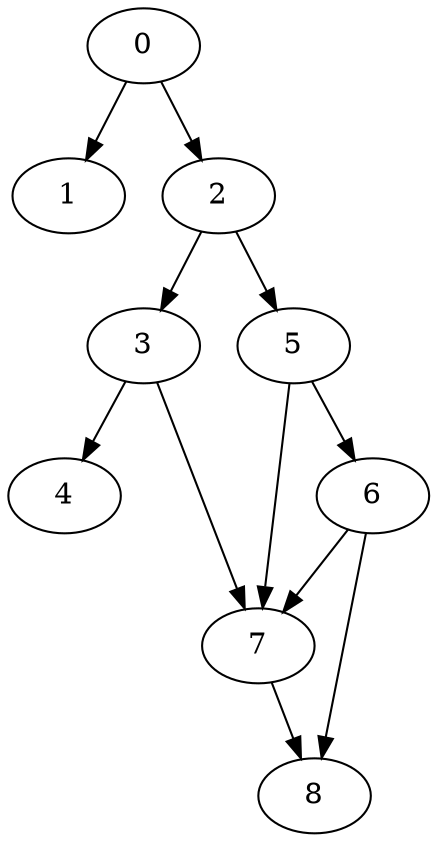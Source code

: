 digraph {
	0
	1
	2
	3
	4
	5
	6
	7
	8
	2 -> 3
	2 -> 5
	5 -> 6
	3 -> 7
	5 -> 7
	6 -> 7
	6 -> 8
	7 -> 8
	0 -> 1
	0 -> 2
	3 -> 4
}

